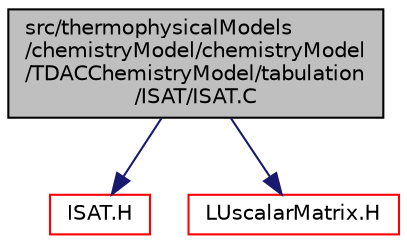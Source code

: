 digraph "src/thermophysicalModels/chemistryModel/chemistryModel/TDACChemistryModel/tabulation/ISAT/ISAT.C"
{
  bgcolor="transparent";
  edge [fontname="Helvetica",fontsize="10",labelfontname="Helvetica",labelfontsize="10"];
  node [fontname="Helvetica",fontsize="10",shape=record];
  Node0 [label="src/thermophysicalModels\l/chemistryModel/chemistryModel\l/TDACChemistryModel/tabulation\l/ISAT/ISAT.C",height=0.2,width=0.4,color="black", fillcolor="grey75", style="filled", fontcolor="black"];
  Node0 -> Node1 [color="midnightblue",fontsize="10",style="solid",fontname="Helvetica"];
  Node1 [label="ISAT.H",height=0.2,width=0.4,color="red",URL="$a15935.html"];
  Node0 -> Node5 [color="midnightblue",fontsize="10",style="solid",fontname="Helvetica"];
  Node5 [label="LUscalarMatrix.H",height=0.2,width=0.4,color="red",URL="$a11717.html"];
}

